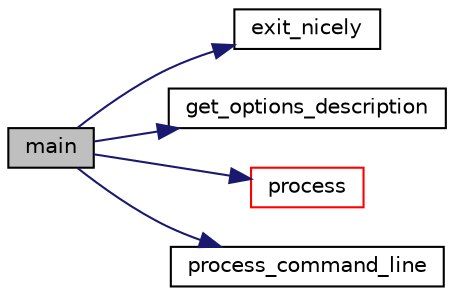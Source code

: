 digraph "main"
{
  edge [fontname="Helvetica",fontsize="10",labelfontname="Helvetica",labelfontsize="10"];
  node [fontname="Helvetica",fontsize="10",shape=record];
  rankdir="LR";
  Node1 [label="main",height=0.2,width=0.4,color="black", fillcolor="grey75", style="filled" fontcolor="black"];
  Node1 -> Node2 [color="midnightblue",fontsize="10",style="solid",fontname="Helvetica"];
  Node2 [label="exit_nicely",height=0.2,width=0.4,color="black", fillcolor="white", style="filled",URL="$pgRouting_8cpp.html#a39f10fc492e3f116315a91e75c9be7c3"];
  Node1 -> Node3 [color="midnightblue",fontsize="10",style="solid",fontname="Helvetica"];
  Node3 [label="get_options_description",height=0.2,width=0.4,color="black", fillcolor="white", style="filled",URL="$performance_2dijkstra_2pgRouting_8cpp.html#adeaea4960c686af22089e71c07ca0e72"];
  Node1 -> Node4 [color="midnightblue",fontsize="10",style="solid",fontname="Helvetica"];
  Node4 [label="process",height=0.2,width=0.4,color="red", fillcolor="white", style="filled",URL="$performance_2dijkstra_2pgRouting_8cpp.html#a3ec9be4cb3f2602b26273161cc5158d1"];
  Node1 -> Node5 [color="midnightblue",fontsize="10",style="solid",fontname="Helvetica"];
  Node5 [label="process_command_line",height=0.2,width=0.4,color="black", fillcolor="white", style="filled",URL="$performance_2dijkstra_2pgRouting_8cpp.html#a372eb464c9ce278906217d91aaf1cfaf"];
}
